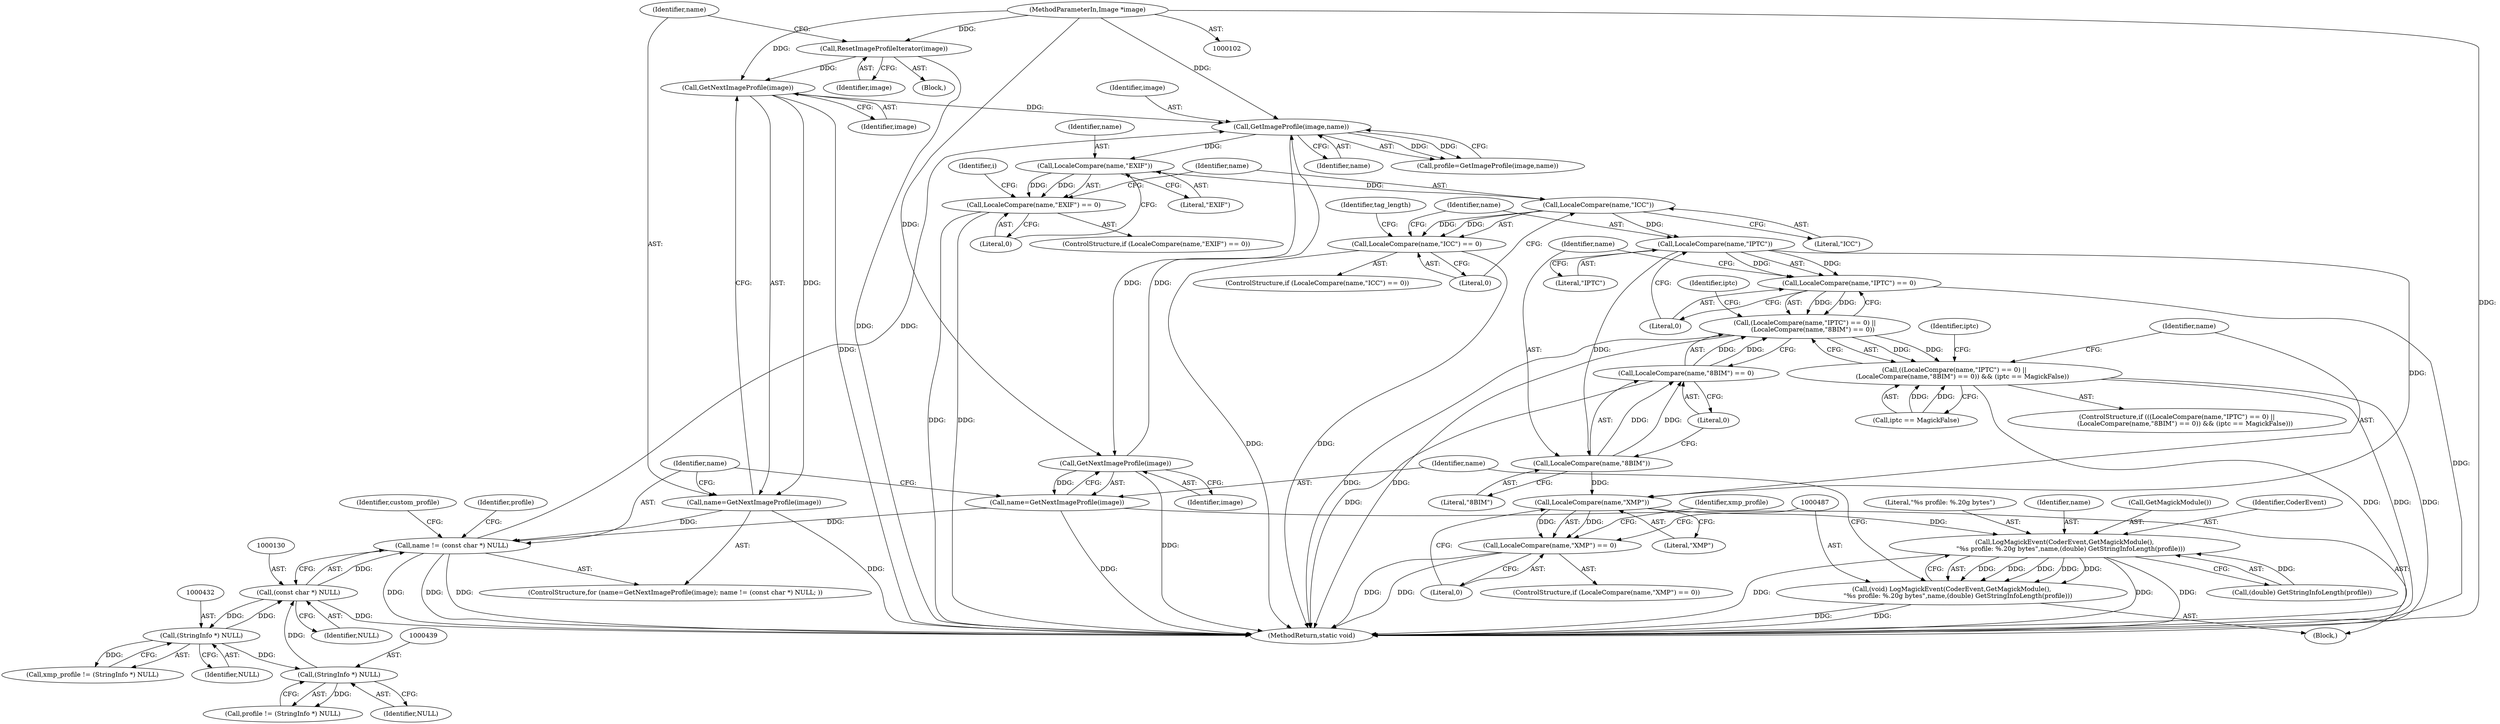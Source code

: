digraph "0_ImageMagick_9e187b73a8a1290bb0e1a1c878f8be1917aa8742@pointer" {
"1000145" [label="(Call,LocaleCompare(name,\"EXIF\"))"];
"1000136" [label="(Call,GetImageProfile(image,name))"];
"1000125" [label="(Call,GetNextImageProfile(image))"];
"1000120" [label="(Call,ResetImageProfileIterator(image))"];
"1000104" [label="(MethodParameterIn,Image *image)"];
"1000499" [label="(Call,GetNextImageProfile(image))"];
"1000127" [label="(Call,name != (const char *) NULL)"];
"1000497" [label="(Call,name=GetNextImageProfile(image))"];
"1000123" [label="(Call,name=GetNextImageProfile(image))"];
"1000129" [label="(Call,(const char *) NULL)"];
"1000438" [label="(Call,(StringInfo *) NULL)"];
"1000431" [label="(Call,(StringInfo *) NULL)"];
"1000144" [label="(Call,LocaleCompare(name,\"EXIF\") == 0)"];
"1000183" [label="(Call,LocaleCompare(name,\"ICC\"))"];
"1000182" [label="(Call,LocaleCompare(name,\"ICC\") == 0)"];
"1000282" [label="(Call,LocaleCompare(name,\"IPTC\"))"];
"1000281" [label="(Call,LocaleCompare(name,\"IPTC\") == 0)"];
"1000280" [label="(Call,(LocaleCompare(name,\"IPTC\") == 0) ||\n        (LocaleCompare(name,\"8BIM\") == 0))"];
"1000279" [label="(Call,((LocaleCompare(name,\"IPTC\") == 0) ||\n        (LocaleCompare(name,\"8BIM\") == 0)) && (iptc == MagickFalse))"];
"1000287" [label="(Call,LocaleCompare(name,\"8BIM\"))"];
"1000286" [label="(Call,LocaleCompare(name,\"8BIM\") == 0)"];
"1000418" [label="(Call,LocaleCompare(name,\"XMP\"))"];
"1000417" [label="(Call,LocaleCompare(name,\"XMP\") == 0)"];
"1000488" [label="(Call,LogMagickEvent(CoderEvent,GetMagickModule(),\n      \"%s profile: %.20g bytes\",name,(double) GetStringInfoLength(profile)))"];
"1000486" [label="(Call,(void) LogMagickEvent(CoderEvent,GetMagickModule(),\n      \"%s profile: %.20g bytes\",name,(double) GetStringInfoLength(profile)))"];
"1000281" [label="(Call,LocaleCompare(name,\"IPTC\") == 0)"];
"1000146" [label="(Identifier,name)"];
"1000292" [label="(Identifier,iptc)"];
"1000288" [label="(Identifier,name)"];
"1000122" [label="(ControlStructure,for (name=GetNextImageProfile(image); name != (const char *) NULL; ))"];
"1000498" [label="(Identifier,name)"];
"1000505" [label="(MethodReturn,static void)"];
"1000183" [label="(Call,LocaleCompare(name,\"ICC\"))"];
"1000280" [label="(Call,(LocaleCompare(name,\"IPTC\") == 0) ||\n        (LocaleCompare(name,\"8BIM\") == 0))"];
"1000436" [label="(Call,profile != (StringInfo *) NULL)"];
"1000126" [label="(Identifier,image)"];
"1000500" [label="(Identifier,image)"];
"1000144" [label="(Call,LocaleCompare(name,\"EXIF\") == 0)"];
"1000148" [label="(Literal,0)"];
"1000284" [label="(Literal,\"IPTC\")"];
"1000493" [label="(Call,(double) GetStringInfoLength(profile))"];
"1000125" [label="(Call,GetNextImageProfile(image))"];
"1000488" [label="(Call,LogMagickEvent(CoderEvent,GetMagickModule(),\n      \"%s profile: %.20g bytes\",name,(double) GetStringInfoLength(profile)))"];
"1000147" [label="(Literal,\"EXIF\")"];
"1000128" [label="(Identifier,name)"];
"1000286" [label="(Call,LocaleCompare(name,\"8BIM\") == 0)"];
"1000502" [label="(Identifier,custom_profile)"];
"1000419" [label="(Identifier,name)"];
"1000279" [label="(Call,((LocaleCompare(name,\"IPTC\") == 0) ||\n        (LocaleCompare(name,\"8BIM\") == 0)) && (iptc == MagickFalse))"];
"1000489" [label="(Identifier,CoderEvent)"];
"1000282" [label="(Call,LocaleCompare(name,\"IPTC\"))"];
"1000418" [label="(Call,LocaleCompare(name,\"XMP\"))"];
"1000283" [label="(Identifier,name)"];
"1000186" [label="(Literal,0)"];
"1000151" [label="(Identifier,i)"];
"1000433" [label="(Identifier,NULL)"];
"1000425" [label="(Identifier,xmp_profile)"];
"1000181" [label="(ControlStructure,if (LocaleCompare(name,\"ICC\") == 0))"];
"1000287" [label="(Call,LocaleCompare(name,\"8BIM\"))"];
"1000486" [label="(Call,(void) LogMagickEvent(CoderEvent,GetMagickModule(),\n      \"%s profile: %.20g bytes\",name,(double) GetStringInfoLength(profile)))"];
"1000491" [label="(Literal,\"%s profile: %.20g bytes\")"];
"1000131" [label="(Identifier,NULL)"];
"1000136" [label="(Call,GetImageProfile(image,name))"];
"1000499" [label="(Call,GetNextImageProfile(image))"];
"1000429" [label="(Call,xmp_profile != (StringInfo *) NULL)"];
"1000278" [label="(ControlStructure,if (((LocaleCompare(name,\"IPTC\") == 0) ||\n        (LocaleCompare(name,\"8BIM\") == 0)) && (iptc == MagickFalse)))"];
"1000190" [label="(Identifier,tag_length)"];
"1000440" [label="(Identifier,NULL)"];
"1000138" [label="(Identifier,name)"];
"1000137" [label="(Identifier,image)"];
"1000129" [label="(Call,(const char *) NULL)"];
"1000289" [label="(Literal,\"8BIM\")"];
"1000121" [label="(Identifier,image)"];
"1000492" [label="(Identifier,name)"];
"1000143" [label="(ControlStructure,if (LocaleCompare(name,\"EXIF\") == 0))"];
"1000490" [label="(Call,GetMagickModule())"];
"1000416" [label="(ControlStructure,if (LocaleCompare(name,\"XMP\") == 0))"];
"1000185" [label="(Literal,\"ICC\")"];
"1000438" [label="(Call,(StringInfo *) NULL)"];
"1000417" [label="(Call,LocaleCompare(name,\"XMP\") == 0)"];
"1000420" [label="(Literal,\"XMP\")"];
"1000123" [label="(Call,name=GetNextImageProfile(image))"];
"1000105" [label="(Block,)"];
"1000104" [label="(MethodParameterIn,Image *image)"];
"1000134" [label="(Call,profile=GetImageProfile(image,name))"];
"1000497" [label="(Call,name=GetNextImageProfile(image))"];
"1000135" [label="(Identifier,profile)"];
"1000132" [label="(Block,)"];
"1000431" [label="(Call,(StringInfo *) NULL)"];
"1000127" [label="(Call,name != (const char *) NULL)"];
"1000184" [label="(Identifier,name)"];
"1000285" [label="(Literal,0)"];
"1000291" [label="(Call,iptc == MagickFalse)"];
"1000421" [label="(Literal,0)"];
"1000120" [label="(Call,ResetImageProfileIterator(image))"];
"1000124" [label="(Identifier,name)"];
"1000182" [label="(Call,LocaleCompare(name,\"ICC\") == 0)"];
"1000297" [label="(Identifier,iptc)"];
"1000290" [label="(Literal,0)"];
"1000145" [label="(Call,LocaleCompare(name,\"EXIF\"))"];
"1000145" -> "1000144"  [label="AST: "];
"1000145" -> "1000147"  [label="CFG: "];
"1000146" -> "1000145"  [label="AST: "];
"1000147" -> "1000145"  [label="AST: "];
"1000148" -> "1000145"  [label="CFG: "];
"1000145" -> "1000144"  [label="DDG: "];
"1000145" -> "1000144"  [label="DDG: "];
"1000136" -> "1000145"  [label="DDG: "];
"1000145" -> "1000183"  [label="DDG: "];
"1000136" -> "1000134"  [label="AST: "];
"1000136" -> "1000138"  [label="CFG: "];
"1000137" -> "1000136"  [label="AST: "];
"1000138" -> "1000136"  [label="AST: "];
"1000134" -> "1000136"  [label="CFG: "];
"1000136" -> "1000134"  [label="DDG: "];
"1000136" -> "1000134"  [label="DDG: "];
"1000125" -> "1000136"  [label="DDG: "];
"1000499" -> "1000136"  [label="DDG: "];
"1000104" -> "1000136"  [label="DDG: "];
"1000127" -> "1000136"  [label="DDG: "];
"1000136" -> "1000499"  [label="DDG: "];
"1000125" -> "1000123"  [label="AST: "];
"1000125" -> "1000126"  [label="CFG: "];
"1000126" -> "1000125"  [label="AST: "];
"1000123" -> "1000125"  [label="CFG: "];
"1000125" -> "1000505"  [label="DDG: "];
"1000125" -> "1000123"  [label="DDG: "];
"1000120" -> "1000125"  [label="DDG: "];
"1000104" -> "1000125"  [label="DDG: "];
"1000120" -> "1000105"  [label="AST: "];
"1000120" -> "1000121"  [label="CFG: "];
"1000121" -> "1000120"  [label="AST: "];
"1000124" -> "1000120"  [label="CFG: "];
"1000120" -> "1000505"  [label="DDG: "];
"1000104" -> "1000120"  [label="DDG: "];
"1000104" -> "1000102"  [label="AST: "];
"1000104" -> "1000505"  [label="DDG: "];
"1000104" -> "1000499"  [label="DDG: "];
"1000499" -> "1000497"  [label="AST: "];
"1000499" -> "1000500"  [label="CFG: "];
"1000500" -> "1000499"  [label="AST: "];
"1000497" -> "1000499"  [label="CFG: "];
"1000499" -> "1000505"  [label="DDG: "];
"1000499" -> "1000497"  [label="DDG: "];
"1000127" -> "1000122"  [label="AST: "];
"1000127" -> "1000129"  [label="CFG: "];
"1000128" -> "1000127"  [label="AST: "];
"1000129" -> "1000127"  [label="AST: "];
"1000135" -> "1000127"  [label="CFG: "];
"1000502" -> "1000127"  [label="CFG: "];
"1000127" -> "1000505"  [label="DDG: "];
"1000127" -> "1000505"  [label="DDG: "];
"1000127" -> "1000505"  [label="DDG: "];
"1000497" -> "1000127"  [label="DDG: "];
"1000123" -> "1000127"  [label="DDG: "];
"1000129" -> "1000127"  [label="DDG: "];
"1000497" -> "1000132"  [label="AST: "];
"1000498" -> "1000497"  [label="AST: "];
"1000128" -> "1000497"  [label="CFG: "];
"1000497" -> "1000505"  [label="DDG: "];
"1000123" -> "1000122"  [label="AST: "];
"1000124" -> "1000123"  [label="AST: "];
"1000128" -> "1000123"  [label="CFG: "];
"1000123" -> "1000505"  [label="DDG: "];
"1000129" -> "1000131"  [label="CFG: "];
"1000130" -> "1000129"  [label="AST: "];
"1000131" -> "1000129"  [label="AST: "];
"1000129" -> "1000505"  [label="DDG: "];
"1000438" -> "1000129"  [label="DDG: "];
"1000431" -> "1000129"  [label="DDG: "];
"1000129" -> "1000431"  [label="DDG: "];
"1000438" -> "1000436"  [label="AST: "];
"1000438" -> "1000440"  [label="CFG: "];
"1000439" -> "1000438"  [label="AST: "];
"1000440" -> "1000438"  [label="AST: "];
"1000436" -> "1000438"  [label="CFG: "];
"1000438" -> "1000436"  [label="DDG: "];
"1000431" -> "1000438"  [label="DDG: "];
"1000431" -> "1000429"  [label="AST: "];
"1000431" -> "1000433"  [label="CFG: "];
"1000432" -> "1000431"  [label="AST: "];
"1000433" -> "1000431"  [label="AST: "];
"1000429" -> "1000431"  [label="CFG: "];
"1000431" -> "1000429"  [label="DDG: "];
"1000144" -> "1000143"  [label="AST: "];
"1000144" -> "1000148"  [label="CFG: "];
"1000148" -> "1000144"  [label="AST: "];
"1000151" -> "1000144"  [label="CFG: "];
"1000184" -> "1000144"  [label="CFG: "];
"1000144" -> "1000505"  [label="DDG: "];
"1000144" -> "1000505"  [label="DDG: "];
"1000183" -> "1000182"  [label="AST: "];
"1000183" -> "1000185"  [label="CFG: "];
"1000184" -> "1000183"  [label="AST: "];
"1000185" -> "1000183"  [label="AST: "];
"1000186" -> "1000183"  [label="CFG: "];
"1000183" -> "1000182"  [label="DDG: "];
"1000183" -> "1000182"  [label="DDG: "];
"1000183" -> "1000282"  [label="DDG: "];
"1000182" -> "1000181"  [label="AST: "];
"1000182" -> "1000186"  [label="CFG: "];
"1000186" -> "1000182"  [label="AST: "];
"1000190" -> "1000182"  [label="CFG: "];
"1000283" -> "1000182"  [label="CFG: "];
"1000182" -> "1000505"  [label="DDG: "];
"1000182" -> "1000505"  [label="DDG: "];
"1000282" -> "1000281"  [label="AST: "];
"1000282" -> "1000284"  [label="CFG: "];
"1000283" -> "1000282"  [label="AST: "];
"1000284" -> "1000282"  [label="AST: "];
"1000285" -> "1000282"  [label="CFG: "];
"1000282" -> "1000281"  [label="DDG: "];
"1000282" -> "1000281"  [label="DDG: "];
"1000282" -> "1000287"  [label="DDG: "];
"1000282" -> "1000418"  [label="DDG: "];
"1000281" -> "1000280"  [label="AST: "];
"1000281" -> "1000285"  [label="CFG: "];
"1000285" -> "1000281"  [label="AST: "];
"1000288" -> "1000281"  [label="CFG: "];
"1000280" -> "1000281"  [label="CFG: "];
"1000281" -> "1000505"  [label="DDG: "];
"1000281" -> "1000280"  [label="DDG: "];
"1000281" -> "1000280"  [label="DDG: "];
"1000280" -> "1000279"  [label="AST: "];
"1000280" -> "1000286"  [label="CFG: "];
"1000286" -> "1000280"  [label="AST: "];
"1000292" -> "1000280"  [label="CFG: "];
"1000279" -> "1000280"  [label="CFG: "];
"1000280" -> "1000505"  [label="DDG: "];
"1000280" -> "1000505"  [label="DDG: "];
"1000280" -> "1000279"  [label="DDG: "];
"1000280" -> "1000279"  [label="DDG: "];
"1000286" -> "1000280"  [label="DDG: "];
"1000286" -> "1000280"  [label="DDG: "];
"1000279" -> "1000278"  [label="AST: "];
"1000279" -> "1000291"  [label="CFG: "];
"1000291" -> "1000279"  [label="AST: "];
"1000297" -> "1000279"  [label="CFG: "];
"1000419" -> "1000279"  [label="CFG: "];
"1000279" -> "1000505"  [label="DDG: "];
"1000279" -> "1000505"  [label="DDG: "];
"1000279" -> "1000505"  [label="DDG: "];
"1000291" -> "1000279"  [label="DDG: "];
"1000291" -> "1000279"  [label="DDG: "];
"1000287" -> "1000286"  [label="AST: "];
"1000287" -> "1000289"  [label="CFG: "];
"1000288" -> "1000287"  [label="AST: "];
"1000289" -> "1000287"  [label="AST: "];
"1000290" -> "1000287"  [label="CFG: "];
"1000287" -> "1000286"  [label="DDG: "];
"1000287" -> "1000286"  [label="DDG: "];
"1000287" -> "1000418"  [label="DDG: "];
"1000286" -> "1000290"  [label="CFG: "];
"1000290" -> "1000286"  [label="AST: "];
"1000286" -> "1000505"  [label="DDG: "];
"1000418" -> "1000417"  [label="AST: "];
"1000418" -> "1000420"  [label="CFG: "];
"1000419" -> "1000418"  [label="AST: "];
"1000420" -> "1000418"  [label="AST: "];
"1000421" -> "1000418"  [label="CFG: "];
"1000418" -> "1000417"  [label="DDG: "];
"1000418" -> "1000417"  [label="DDG: "];
"1000418" -> "1000488"  [label="DDG: "];
"1000417" -> "1000416"  [label="AST: "];
"1000417" -> "1000421"  [label="CFG: "];
"1000421" -> "1000417"  [label="AST: "];
"1000425" -> "1000417"  [label="CFG: "];
"1000487" -> "1000417"  [label="CFG: "];
"1000417" -> "1000505"  [label="DDG: "];
"1000417" -> "1000505"  [label="DDG: "];
"1000488" -> "1000486"  [label="AST: "];
"1000488" -> "1000493"  [label="CFG: "];
"1000489" -> "1000488"  [label="AST: "];
"1000490" -> "1000488"  [label="AST: "];
"1000491" -> "1000488"  [label="AST: "];
"1000492" -> "1000488"  [label="AST: "];
"1000493" -> "1000488"  [label="AST: "];
"1000486" -> "1000488"  [label="CFG: "];
"1000488" -> "1000505"  [label="DDG: "];
"1000488" -> "1000505"  [label="DDG: "];
"1000488" -> "1000505"  [label="DDG: "];
"1000488" -> "1000486"  [label="DDG: "];
"1000488" -> "1000486"  [label="DDG: "];
"1000488" -> "1000486"  [label="DDG: "];
"1000488" -> "1000486"  [label="DDG: "];
"1000488" -> "1000486"  [label="DDG: "];
"1000493" -> "1000488"  [label="DDG: "];
"1000486" -> "1000132"  [label="AST: "];
"1000487" -> "1000486"  [label="AST: "];
"1000498" -> "1000486"  [label="CFG: "];
"1000486" -> "1000505"  [label="DDG: "];
"1000486" -> "1000505"  [label="DDG: "];
}

